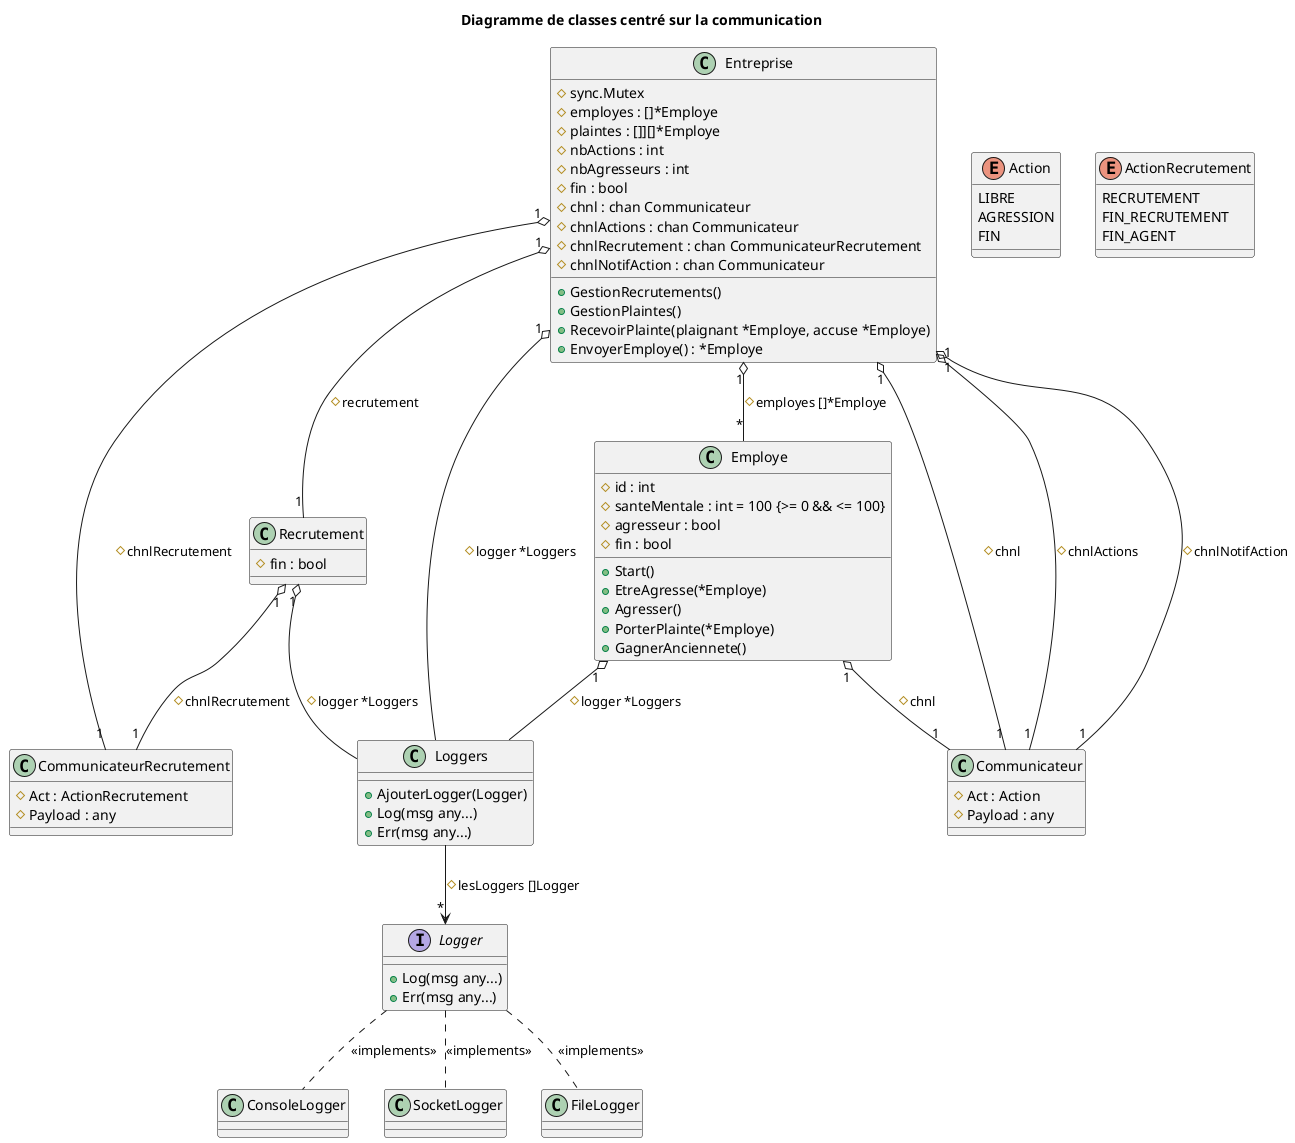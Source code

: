 @startuml Diagramme de classes centré sur la communication

'-----------------
' Parametrage

title Diagramme de classes centré sur la communication

'-----------------
' Classes

class Entreprise {
    # sync.Mutex
	# employes : []*Employe
	# plaintes : []][]*Employe
	# nbActions : int
	# nbAgresseurs : int
	# fin : bool
	# chnl : chan Communicateur
	# chnlActions : chan Communicateur
	# chnlRecrutement : chan CommunicateurRecrutement
	# chnlNotifAction : chan Communicateur

    + GestionRecrutements() 
    + GestionPlaintes()
    + RecevoirPlainte(plaignant *Employe, accuse *Employe)
    + EnvoyerEmploye() : *Employe
}

class Recrutement {
	# fin : bool
}

class Employe {
	# id : int
	# santeMentale : int = 100 {>= 0 && <= 100}
	# agresseur : bool
	# fin : bool

    + Start()
    + EtreAgresse(*Employe)
    + Agresser()
    + PorterPlainte(*Employe)
    + GagnerAnciennete()
}

class Communicateur {
	# Act : Action
    # Payload : any
}

class CommunicateurRecrutement {
	# Act : ActionRecrutement
    # Payload : any
}

interface Logger {
    + Log(msg any...)
    + Err(msg any...)
}

class Loggers {
    + AjouterLogger(Logger)
    + Log(msg any...)
    + Err(msg any...)
}


'-----------------
' Enumerations

enum Action {
	LIBRE
	AGRESSION
	FIN
}

enum ActionRecrutement {
	RECRUTEMENT
	FIN_RECRUTEMENT
	FIN_AGENT
}

'-----------------
' Relations

Entreprise "1" o-- "*" Employe : # employes []*Employe
Entreprise "1" o-- "1" Recrutement : # recrutement

Entreprise "1" o-- Loggers : # logger *Loggers
Employe "1" o-- Loggers : # logger *Loggers
Recrutement "1" o-- Loggers : # logger *Loggers

Entreprise "1" o-- "1" Communicateur : # chnl
Entreprise "1" o-- "1" Communicateur : # chnlActions
Entreprise "1" o-- "1" CommunicateurRecrutement : # chnlRecrutement
Entreprise "1" o-- "1" Communicateur : # chnlNotifAction

Recrutement "1" o-- "1" CommunicateurRecrutement : # chnlRecrutement
Employe "1" o-- "1" Communicateur : # chnl

Loggers --> "*" Logger : # lesLoggers []Logger

Logger .. ConsoleLogger : <<implements>>
Logger .. SocketLogger : <<implements>>
Logger .. FileLogger : <<implements>>
@enduml


' // ------------ SIMULATION ------------

' type SimulationLocker struct {
' 	sync.WaitGroup
' 	sync.Mutex
' }

' type Simulation struct {
' 	ent            Entreprise
' 	pariteInit     float64
' 	nbEmployesInit int
' 	maxStep        int
' 	step           int // Stats
' 	start          time.Time
' 	status         Status // created, started, pause, finished
' 	logger         logger.Loggers
' 	locker         SimulationLocker
' 	agentsLances   bool
' }

